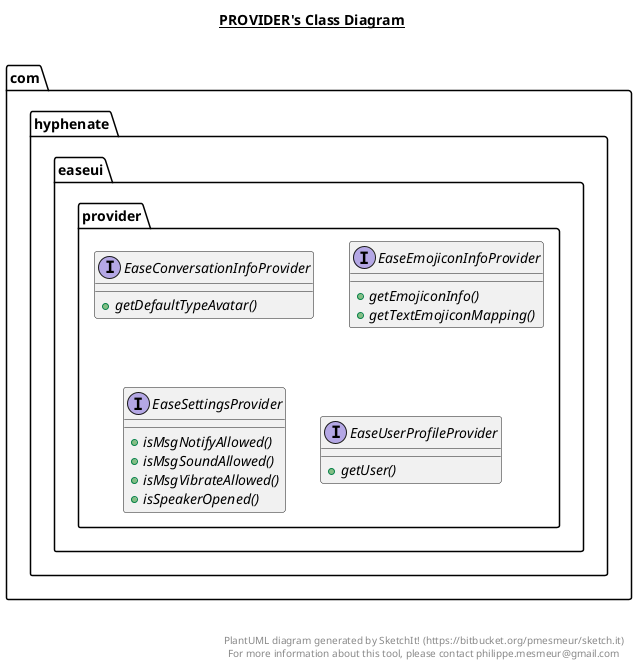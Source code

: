 @startuml

title __PROVIDER's Class Diagram__\n

  namespace com.hyphenate.easeui {
    namespace provider {
      interface com.hyphenate.easeui.provider.EaseConversationInfoProvider {
          {abstract} + getDefaultTypeAvatar()
      }
    }
  }
  

  namespace com.hyphenate.easeui {
    namespace provider {
      interface com.hyphenate.easeui.provider.EaseEmojiconInfoProvider {
          {abstract} + getEmojiconInfo()
          {abstract} + getTextEmojiconMapping()
      }
    }
  }
  

  namespace com.hyphenate.easeui {
    namespace provider {
      interface com.hyphenate.easeui.provider.EaseSettingsProvider {
          {abstract} + isMsgNotifyAllowed()
          {abstract} + isMsgSoundAllowed()
          {abstract} + isMsgVibrateAllowed()
          {abstract} + isSpeakerOpened()
      }
    }
  }
  

  namespace com.hyphenate.easeui {
    namespace provider {
      interface com.hyphenate.easeui.provider.EaseUserProfileProvider {
          {abstract} + getUser()
      }
    }
  }
  



right footer


PlantUML diagram generated by SketchIt! (https://bitbucket.org/pmesmeur/sketch.it)
For more information about this tool, please contact philippe.mesmeur@gmail.com
endfooter

@enduml
